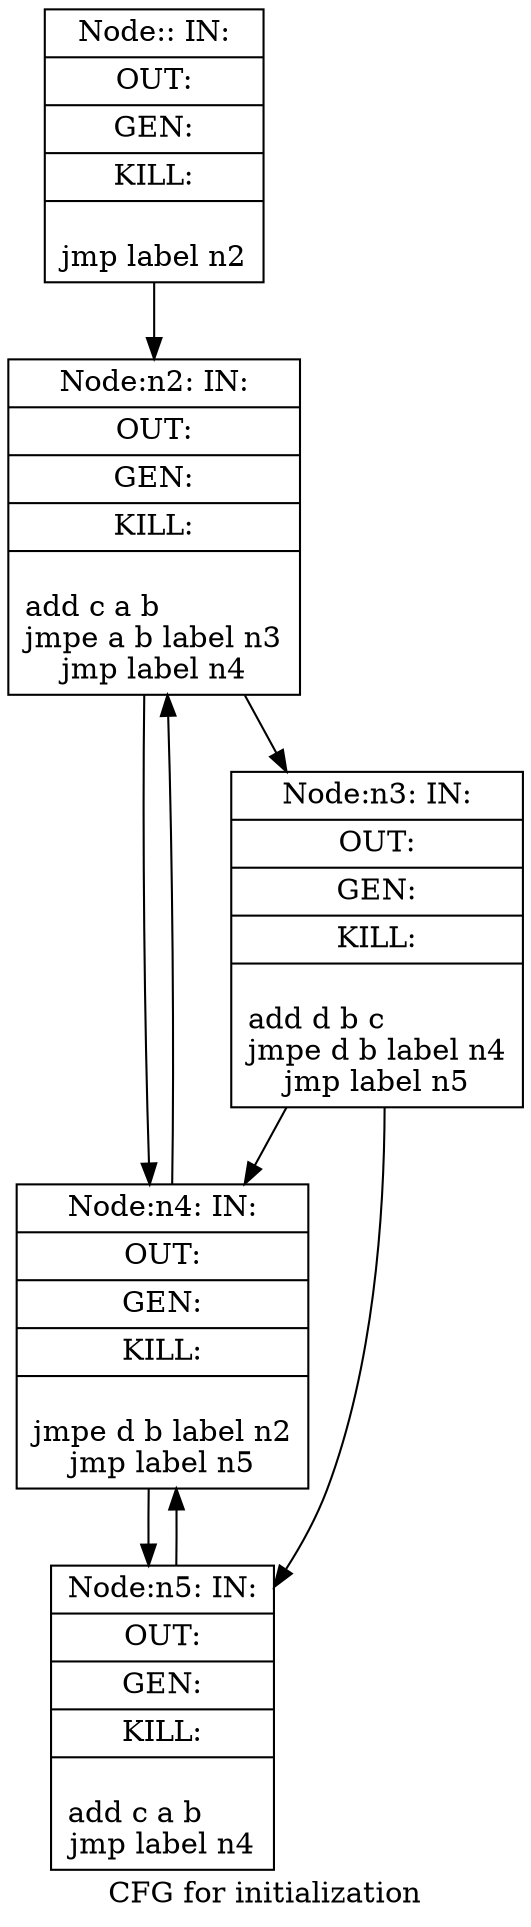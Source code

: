 digraph "CFG for initialization' function" {
 label="CFG for initialization";

Node0x851220 [shape=record,label="{ Node::  IN: |{OUT: }|{GEN: }|{KILL: }|{\ljmp label n2}}"];
Node0x851220 -> Node0x851ac0;
Node0x851ac0 [shape=record,label="{ Node:n2:  IN: |{OUT: }|{GEN: }|{KILL: }|{\ladd c a b\ljmpe a b label n3\ljmp label n4}}"];
Node0x851ac0 -> Node0x851ca0;
Node0x851ac0 -> Node0x851e80;
Node0x851ca0 [shape=record,label="{ Node:n3:  IN: |{OUT: }|{GEN: }|{KILL: }|{\ladd d b c\ljmpe d b label n4\ljmp label n5}}"];
Node0x851ca0 -> Node0x851e80;
Node0x851ca0 -> Node0x8520e0;
Node0x851e80 [shape=record,label="{ Node:n4:  IN: |{OUT: }|{GEN: }|{KILL: }|{\ljmpe d b label n2\ljmp label n5}}"];
Node0x851e80 -> Node0x851ac0;
Node0x851e80 -> Node0x8520e0;
Node0x8520e0 [shape=record,label="{ Node:n5:  IN: |{OUT: }|{GEN: }|{KILL: }|{\ladd c a b\ljmp label n4}}"];
Node0x8520e0 -> Node0x851e80;}

